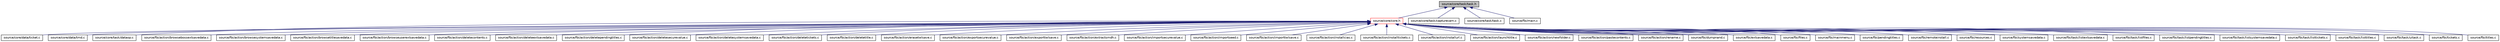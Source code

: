 digraph "source/core/task/task.h"
{
  edge [fontname="Helvetica",fontsize="10",labelfontname="Helvetica",labelfontsize="10"];
  node [fontname="Helvetica",fontsize="10",shape=record];
  Node1 [label="source/core/task/task.h",height=0.2,width=0.4,color="black", fillcolor="grey75", style="filled" fontcolor="black"];
  Node1 -> Node2 [dir="back",color="midnightblue",fontsize="10",style="solid",fontname="Helvetica"];
  Node2 [label="source/core/core.h",height=0.2,width=0.4,color="red", fillcolor="white", style="filled",URL="$core_8h.html"];
  Node2 -> Node3 [dir="back",color="midnightblue",fontsize="10",style="solid",fontname="Helvetica"];
  Node3 [label="source/core/data/ticket.c",height=0.2,width=0.4,color="black", fillcolor="white", style="filled",URL="$ticket_8c.html"];
  Node2 -> Node4 [dir="back",color="midnightblue",fontsize="10",style="solid",fontname="Helvetica"];
  Node4 [label="source/core/data/tmd.c",height=0.2,width=0.4,color="black", fillcolor="white", style="filled",URL="$tmd_8c.html"];
  Node2 -> Node5 [dir="back",color="midnightblue",fontsize="10",style="solid",fontname="Helvetica"];
  Node5 [label="source/core/task/dataop.c",height=0.2,width=0.4,color="black", fillcolor="white", style="filled",URL="$dataop_8c.html"];
  Node2 -> Node6 [dir="back",color="midnightblue",fontsize="10",style="solid",fontname="Helvetica"];
  Node6 [label="source/fbi/action/browsebossextsavedata.c",height=0.2,width=0.4,color="black", fillcolor="white", style="filled",URL="$browsebossextsavedata_8c.html"];
  Node2 -> Node7 [dir="back",color="midnightblue",fontsize="10",style="solid",fontname="Helvetica"];
  Node7 [label="source/fbi/action/browsesystemsavedata.c",height=0.2,width=0.4,color="black", fillcolor="white", style="filled",URL="$browsesystemsavedata_8c.html"];
  Node2 -> Node8 [dir="back",color="midnightblue",fontsize="10",style="solid",fontname="Helvetica"];
  Node8 [label="source/fbi/action/browsetitlesavedata.c",height=0.2,width=0.4,color="black", fillcolor="white", style="filled",URL="$browsetitlesavedata_8c.html"];
  Node2 -> Node9 [dir="back",color="midnightblue",fontsize="10",style="solid",fontname="Helvetica"];
  Node9 [label="source/fbi/action/browseuserextsavedata.c",height=0.2,width=0.4,color="black", fillcolor="white", style="filled",URL="$browseuserextsavedata_8c.html"];
  Node2 -> Node10 [dir="back",color="midnightblue",fontsize="10",style="solid",fontname="Helvetica"];
  Node10 [label="source/fbi/action/deletecontents.c",height=0.2,width=0.4,color="black", fillcolor="white", style="filled",URL="$deletecontents_8c.html"];
  Node2 -> Node11 [dir="back",color="midnightblue",fontsize="10",style="solid",fontname="Helvetica"];
  Node11 [label="source/fbi/action/deleteextsavedata.c",height=0.2,width=0.4,color="black", fillcolor="white", style="filled",URL="$deleteextsavedata_8c.html"];
  Node2 -> Node12 [dir="back",color="midnightblue",fontsize="10",style="solid",fontname="Helvetica"];
  Node12 [label="source/fbi/action/deletependingtitles.c",height=0.2,width=0.4,color="black", fillcolor="white", style="filled",URL="$deletependingtitles_8c.html"];
  Node2 -> Node13 [dir="back",color="midnightblue",fontsize="10",style="solid",fontname="Helvetica"];
  Node13 [label="source/fbi/action/deletesecurevalue.c",height=0.2,width=0.4,color="black", fillcolor="white", style="filled",URL="$deletesecurevalue_8c.html"];
  Node2 -> Node14 [dir="back",color="midnightblue",fontsize="10",style="solid",fontname="Helvetica"];
  Node14 [label="source/fbi/action/deletesystemsavedata.c",height=0.2,width=0.4,color="black", fillcolor="white", style="filled",URL="$deletesystemsavedata_8c.html"];
  Node2 -> Node15 [dir="back",color="midnightblue",fontsize="10",style="solid",fontname="Helvetica"];
  Node15 [label="source/fbi/action/deletetickets.c",height=0.2,width=0.4,color="black", fillcolor="white", style="filled",URL="$deletetickets_8c.html"];
  Node2 -> Node16 [dir="back",color="midnightblue",fontsize="10",style="solid",fontname="Helvetica"];
  Node16 [label="source/fbi/action/deletetitle.c",height=0.2,width=0.4,color="black", fillcolor="white", style="filled",URL="$deletetitle_8c.html"];
  Node2 -> Node17 [dir="back",color="midnightblue",fontsize="10",style="solid",fontname="Helvetica"];
  Node17 [label="source/fbi/action/erasetwlsave.c",height=0.2,width=0.4,color="black", fillcolor="white", style="filled",URL="$erasetwlsave_8c.html"];
  Node2 -> Node18 [dir="back",color="midnightblue",fontsize="10",style="solid",fontname="Helvetica"];
  Node18 [label="source/fbi/action/exportsecurevalue.c",height=0.2,width=0.4,color="black", fillcolor="white", style="filled",URL="$exportsecurevalue_8c.html"];
  Node2 -> Node19 [dir="back",color="midnightblue",fontsize="10",style="solid",fontname="Helvetica"];
  Node19 [label="source/fbi/action/exporttwlsave.c",height=0.2,width=0.4,color="black", fillcolor="white", style="filled",URL="$exporttwlsave_8c.html"];
  Node2 -> Node20 [dir="back",color="midnightblue",fontsize="10",style="solid",fontname="Helvetica"];
  Node20 [label="source/fbi/action/extractsmdh.c",height=0.2,width=0.4,color="black", fillcolor="white", style="filled",URL="$extractsmdh_8c.html"];
  Node2 -> Node21 [dir="back",color="midnightblue",fontsize="10",style="solid",fontname="Helvetica"];
  Node21 [label="source/fbi/action/importsecurevalue.c",height=0.2,width=0.4,color="black", fillcolor="white", style="filled",URL="$importsecurevalue_8c.html"];
  Node2 -> Node22 [dir="back",color="midnightblue",fontsize="10",style="solid",fontname="Helvetica"];
  Node22 [label="source/fbi/action/importseed.c",height=0.2,width=0.4,color="black", fillcolor="white", style="filled",URL="$importseed_8c.html"];
  Node2 -> Node23 [dir="back",color="midnightblue",fontsize="10",style="solid",fontname="Helvetica"];
  Node23 [label="source/fbi/action/importtwlsave.c",height=0.2,width=0.4,color="black", fillcolor="white", style="filled",URL="$importtwlsave_8c.html"];
  Node2 -> Node24 [dir="back",color="midnightblue",fontsize="10",style="solid",fontname="Helvetica"];
  Node24 [label="source/fbi/action/installcias.c",height=0.2,width=0.4,color="black", fillcolor="white", style="filled",URL="$installcias_8c.html"];
  Node2 -> Node25 [dir="back",color="midnightblue",fontsize="10",style="solid",fontname="Helvetica"];
  Node25 [label="source/fbi/action/installtickets.c",height=0.2,width=0.4,color="black", fillcolor="white", style="filled",URL="$installtickets_8c.html"];
  Node2 -> Node26 [dir="back",color="midnightblue",fontsize="10",style="solid",fontname="Helvetica"];
  Node26 [label="source/fbi/action/installurl.c",height=0.2,width=0.4,color="black", fillcolor="white", style="filled",URL="$installurl_8c.html"];
  Node2 -> Node27 [dir="back",color="midnightblue",fontsize="10",style="solid",fontname="Helvetica"];
  Node27 [label="source/fbi/action/launchtitle.c",height=0.2,width=0.4,color="black", fillcolor="white", style="filled",URL="$launchtitle_8c.html"];
  Node2 -> Node28 [dir="back",color="midnightblue",fontsize="10",style="solid",fontname="Helvetica"];
  Node28 [label="source/fbi/action/newfolder.c",height=0.2,width=0.4,color="black", fillcolor="white", style="filled",URL="$newfolder_8c.html"];
  Node2 -> Node29 [dir="back",color="midnightblue",fontsize="10",style="solid",fontname="Helvetica"];
  Node29 [label="source/fbi/action/pastecontents.c",height=0.2,width=0.4,color="black", fillcolor="white", style="filled",URL="$pastecontents_8c.html"];
  Node2 -> Node30 [dir="back",color="midnightblue",fontsize="10",style="solid",fontname="Helvetica"];
  Node30 [label="source/fbi/action/rename.c",height=0.2,width=0.4,color="black", fillcolor="white", style="filled",URL="$rename_8c.html"];
  Node2 -> Node31 [dir="back",color="midnightblue",fontsize="10",style="solid",fontname="Helvetica"];
  Node31 [label="source/fbi/dumpnand.c",height=0.2,width=0.4,color="black", fillcolor="white", style="filled",URL="$dumpnand_8c.html"];
  Node2 -> Node32 [dir="back",color="midnightblue",fontsize="10",style="solid",fontname="Helvetica"];
  Node32 [label="source/fbi/extsavedata.c",height=0.2,width=0.4,color="black", fillcolor="white", style="filled",URL="$extsavedata_8c.html"];
  Node2 -> Node33 [dir="back",color="midnightblue",fontsize="10",style="solid",fontname="Helvetica"];
  Node33 [label="source/fbi/files.c",height=0.2,width=0.4,color="black", fillcolor="white", style="filled",URL="$files_8c.html"];
  Node2 -> Node34 [dir="back",color="midnightblue",fontsize="10",style="solid",fontname="Helvetica"];
  Node34 [label="source/fbi/mainmenu.c",height=0.2,width=0.4,color="black", fillcolor="white", style="filled",URL="$mainmenu_8c.html"];
  Node2 -> Node35 [dir="back",color="midnightblue",fontsize="10",style="solid",fontname="Helvetica"];
  Node35 [label="source/fbi/pendingtitles.c",height=0.2,width=0.4,color="black", fillcolor="white", style="filled",URL="$pendingtitles_8c.html"];
  Node2 -> Node36 [dir="back",color="midnightblue",fontsize="10",style="solid",fontname="Helvetica"];
  Node36 [label="source/fbi/remoteinstall.c",height=0.2,width=0.4,color="black", fillcolor="white", style="filled",URL="$remoteinstall_8c.html"];
  Node2 -> Node37 [dir="back",color="midnightblue",fontsize="10",style="solid",fontname="Helvetica"];
  Node37 [label="source/fbi/resources.c",height=0.2,width=0.4,color="black", fillcolor="white", style="filled",URL="$resources_8c.html"];
  Node2 -> Node38 [dir="back",color="midnightblue",fontsize="10",style="solid",fontname="Helvetica"];
  Node38 [label="source/fbi/systemsavedata.c",height=0.2,width=0.4,color="black", fillcolor="white", style="filled",URL="$systemsavedata_8c.html"];
  Node2 -> Node39 [dir="back",color="midnightblue",fontsize="10",style="solid",fontname="Helvetica"];
  Node39 [label="source/fbi/task/listextsavedata.c",height=0.2,width=0.4,color="black", fillcolor="white", style="filled",URL="$listextsavedata_8c.html"];
  Node2 -> Node40 [dir="back",color="midnightblue",fontsize="10",style="solid",fontname="Helvetica"];
  Node40 [label="source/fbi/task/listfiles.c",height=0.2,width=0.4,color="black", fillcolor="white", style="filled",URL="$listfiles_8c.html"];
  Node2 -> Node41 [dir="back",color="midnightblue",fontsize="10",style="solid",fontname="Helvetica"];
  Node41 [label="source/fbi/task/listpendingtitles.c",height=0.2,width=0.4,color="black", fillcolor="white", style="filled",URL="$listpendingtitles_8c.html"];
  Node2 -> Node42 [dir="back",color="midnightblue",fontsize="10",style="solid",fontname="Helvetica"];
  Node42 [label="source/fbi/task/listsystemsavedata.c",height=0.2,width=0.4,color="black", fillcolor="white", style="filled",URL="$listsystemsavedata_8c.html"];
  Node2 -> Node43 [dir="back",color="midnightblue",fontsize="10",style="solid",fontname="Helvetica"];
  Node43 [label="source/fbi/task/listtickets.c",height=0.2,width=0.4,color="black", fillcolor="white", style="filled",URL="$listtickets_8c.html"];
  Node2 -> Node44 [dir="back",color="midnightblue",fontsize="10",style="solid",fontname="Helvetica"];
  Node44 [label="source/fbi/task/listtitles.c",height=0.2,width=0.4,color="black", fillcolor="white", style="filled",URL="$listtitles_8c.html"];
  Node2 -> Node45 [dir="back",color="midnightblue",fontsize="10",style="solid",fontname="Helvetica"];
  Node45 [label="source/fbi/task/uitask.c",height=0.2,width=0.4,color="black", fillcolor="white", style="filled",URL="$uitask_8c.html"];
  Node2 -> Node46 [dir="back",color="midnightblue",fontsize="10",style="solid",fontname="Helvetica"];
  Node46 [label="source/fbi/tickets.c",height=0.2,width=0.4,color="black", fillcolor="white", style="filled",URL="$tickets_8c.html"];
  Node2 -> Node47 [dir="back",color="midnightblue",fontsize="10",style="solid",fontname="Helvetica"];
  Node47 [label="source/fbi/titles.c",height=0.2,width=0.4,color="black", fillcolor="white", style="filled",URL="$titles_8c.html"];
  Node1 -> Node48 [dir="back",color="midnightblue",fontsize="10",style="solid",fontname="Helvetica"];
  Node48 [label="source/core/task/capturecam.c",height=0.2,width=0.4,color="black", fillcolor="white", style="filled",URL="$capturecam_8c.html"];
  Node1 -> Node49 [dir="back",color="midnightblue",fontsize="10",style="solid",fontname="Helvetica"];
  Node49 [label="source/core/task/task.c",height=0.2,width=0.4,color="black", fillcolor="white", style="filled",URL="$task_8c.html"];
  Node1 -> Node50 [dir="back",color="midnightblue",fontsize="10",style="solid",fontname="Helvetica"];
  Node50 [label="source/fbi/main.c",height=0.2,width=0.4,color="black", fillcolor="white", style="filled",URL="$main_8c.html"];
}
